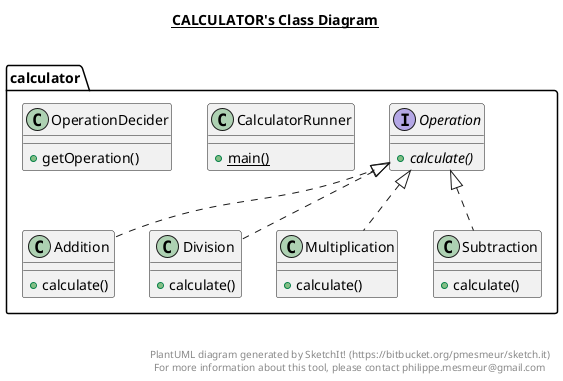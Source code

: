 @startuml

title __CALCULATOR's Class Diagram__\n

  namespace calculator {
    class calculator.Addition {
        + calculate()
    }
  }
  

  namespace calculator {
    class calculator.CalculatorRunner {
        {static} + main()
    }
  }
  

  namespace calculator {
    class calculator.Division {
        + calculate()
    }
  }
  

  namespace calculator {
    class calculator.Multiplication {
        + calculate()
    }
  }
  

  namespace calculator {
    interface calculator.Operation {
        {abstract} + calculate()
    }
  }
  

  namespace calculator {
    class calculator.OperationDecider {
        + getOperation()
    }
  }
  

  namespace calculator {
    class calculator.Subtraction {
        + calculate()
    }
  }
  

  calculator.Addition .up.|> calculator.Operation
  calculator.Division .up.|> calculator.Operation
  calculator.Multiplication .up.|> calculator.Operation
  calculator.Subtraction .up.|> calculator.Operation


right footer


PlantUML diagram generated by SketchIt! (https://bitbucket.org/pmesmeur/sketch.it)
For more information about this tool, please contact philippe.mesmeur@gmail.com
endfooter

@enduml
